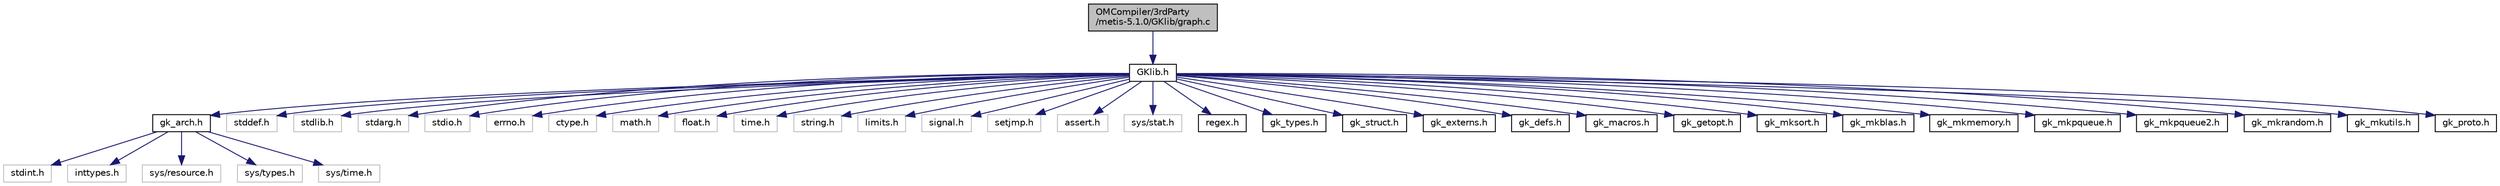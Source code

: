 digraph "OMCompiler/3rdParty/metis-5.1.0/GKlib/graph.c"
{
  edge [fontname="Helvetica",fontsize="10",labelfontname="Helvetica",labelfontsize="10"];
  node [fontname="Helvetica",fontsize="10",shape=record];
  Node0 [label="OMCompiler/3rdParty\l/metis-5.1.0/GKlib/graph.c",height=0.2,width=0.4,color="black", fillcolor="grey75", style="filled", fontcolor="black"];
  Node0 -> Node1 [color="midnightblue",fontsize="10",style="solid",fontname="Helvetica"];
  Node1 [label="GKlib.h",height=0.2,width=0.4,color="black", fillcolor="white", style="filled",URL="$d6/dbd/_g_klib_8h.html"];
  Node1 -> Node2 [color="midnightblue",fontsize="10",style="solid",fontname="Helvetica"];
  Node2 [label="gk_arch.h",height=0.2,width=0.4,color="black", fillcolor="white", style="filled",URL="$d8/daf/gk__arch_8h.html",tooltip="This file contains various architecture-specific declerations. "];
  Node2 -> Node3 [color="midnightblue",fontsize="10",style="solid",fontname="Helvetica"];
  Node3 [label="stdint.h",height=0.2,width=0.4,color="grey75", fillcolor="white", style="filled"];
  Node2 -> Node4 [color="midnightblue",fontsize="10",style="solid",fontname="Helvetica"];
  Node4 [label="inttypes.h",height=0.2,width=0.4,color="grey75", fillcolor="white", style="filled"];
  Node2 -> Node5 [color="midnightblue",fontsize="10",style="solid",fontname="Helvetica"];
  Node5 [label="sys/resource.h",height=0.2,width=0.4,color="grey75", fillcolor="white", style="filled"];
  Node2 -> Node6 [color="midnightblue",fontsize="10",style="solid",fontname="Helvetica"];
  Node6 [label="sys/types.h",height=0.2,width=0.4,color="grey75", fillcolor="white", style="filled"];
  Node2 -> Node7 [color="midnightblue",fontsize="10",style="solid",fontname="Helvetica"];
  Node7 [label="sys/time.h",height=0.2,width=0.4,color="grey75", fillcolor="white", style="filled"];
  Node1 -> Node8 [color="midnightblue",fontsize="10",style="solid",fontname="Helvetica"];
  Node8 [label="stddef.h",height=0.2,width=0.4,color="grey75", fillcolor="white", style="filled"];
  Node1 -> Node9 [color="midnightblue",fontsize="10",style="solid",fontname="Helvetica"];
  Node9 [label="stdlib.h",height=0.2,width=0.4,color="grey75", fillcolor="white", style="filled"];
  Node1 -> Node10 [color="midnightblue",fontsize="10",style="solid",fontname="Helvetica"];
  Node10 [label="stdarg.h",height=0.2,width=0.4,color="grey75", fillcolor="white", style="filled"];
  Node1 -> Node11 [color="midnightblue",fontsize="10",style="solid",fontname="Helvetica"];
  Node11 [label="stdio.h",height=0.2,width=0.4,color="grey75", fillcolor="white", style="filled"];
  Node1 -> Node12 [color="midnightblue",fontsize="10",style="solid",fontname="Helvetica"];
  Node12 [label="errno.h",height=0.2,width=0.4,color="grey75", fillcolor="white", style="filled"];
  Node1 -> Node13 [color="midnightblue",fontsize="10",style="solid",fontname="Helvetica"];
  Node13 [label="ctype.h",height=0.2,width=0.4,color="grey75", fillcolor="white", style="filled"];
  Node1 -> Node14 [color="midnightblue",fontsize="10",style="solid",fontname="Helvetica"];
  Node14 [label="math.h",height=0.2,width=0.4,color="grey75", fillcolor="white", style="filled"];
  Node1 -> Node15 [color="midnightblue",fontsize="10",style="solid",fontname="Helvetica"];
  Node15 [label="float.h",height=0.2,width=0.4,color="grey75", fillcolor="white", style="filled"];
  Node1 -> Node16 [color="midnightblue",fontsize="10",style="solid",fontname="Helvetica"];
  Node16 [label="time.h",height=0.2,width=0.4,color="grey75", fillcolor="white", style="filled"];
  Node1 -> Node17 [color="midnightblue",fontsize="10",style="solid",fontname="Helvetica"];
  Node17 [label="string.h",height=0.2,width=0.4,color="grey75", fillcolor="white", style="filled"];
  Node1 -> Node18 [color="midnightblue",fontsize="10",style="solid",fontname="Helvetica"];
  Node18 [label="limits.h",height=0.2,width=0.4,color="grey75", fillcolor="white", style="filled"];
  Node1 -> Node19 [color="midnightblue",fontsize="10",style="solid",fontname="Helvetica"];
  Node19 [label="signal.h",height=0.2,width=0.4,color="grey75", fillcolor="white", style="filled"];
  Node1 -> Node20 [color="midnightblue",fontsize="10",style="solid",fontname="Helvetica"];
  Node20 [label="setjmp.h",height=0.2,width=0.4,color="grey75", fillcolor="white", style="filled"];
  Node1 -> Node21 [color="midnightblue",fontsize="10",style="solid",fontname="Helvetica"];
  Node21 [label="assert.h",height=0.2,width=0.4,color="grey75", fillcolor="white", style="filled"];
  Node1 -> Node22 [color="midnightblue",fontsize="10",style="solid",fontname="Helvetica"];
  Node22 [label="sys/stat.h",height=0.2,width=0.4,color="grey75", fillcolor="white", style="filled"];
  Node1 -> Node23 [color="midnightblue",fontsize="10",style="solid",fontname="Helvetica"];
  Node23 [label="regex.h",height=0.2,width=0.4,color="black", fillcolor="white", style="filled",URL="$d1/d21/regex_8h.html"];
  Node1 -> Node24 [color="midnightblue",fontsize="10",style="solid",fontname="Helvetica"];
  Node24 [label="gk_types.h",height=0.2,width=0.4,color="black", fillcolor="white", style="filled",URL="$d8/daf/gk__types_8h.html",tooltip="This file contains basic scalar datatype used in GKlib. "];
  Node1 -> Node25 [color="midnightblue",fontsize="10",style="solid",fontname="Helvetica"];
  Node25 [label="gk_struct.h",height=0.2,width=0.4,color="black", fillcolor="white", style="filled",URL="$de/dbf/gk__struct_8h.html",tooltip="This file contains various datastructures used/provided by GKlib. "];
  Node1 -> Node26 [color="midnightblue",fontsize="10",style="solid",fontname="Helvetica"];
  Node26 [label="gk_externs.h",height=0.2,width=0.4,color="black", fillcolor="white", style="filled",URL="$dd/d3f/gk__externs_8h.html",tooltip="This file contains definitions of external variables created by GKlib. "];
  Node1 -> Node27 [color="midnightblue",fontsize="10",style="solid",fontname="Helvetica"];
  Node27 [label="gk_defs.h",height=0.2,width=0.4,color="black", fillcolor="white", style="filled",URL="$dd/d23/gk__defs_8h.html",tooltip="This file contains various constants definitions. "];
  Node1 -> Node28 [color="midnightblue",fontsize="10",style="solid",fontname="Helvetica"];
  Node28 [label="gk_macros.h",height=0.2,width=0.4,color="black", fillcolor="white", style="filled",URL="$dd/d9d/gk__macros_8h.html",tooltip="This file contains various macros. "];
  Node1 -> Node29 [color="midnightblue",fontsize="10",style="solid",fontname="Helvetica"];
  Node29 [label="gk_getopt.h",height=0.2,width=0.4,color="black", fillcolor="white", style="filled",URL="$d0/dbf/gk__getopt_8h.html",tooltip="This file contains GNU&#39;s externs/structs/prototypes. "];
  Node1 -> Node30 [color="midnightblue",fontsize="10",style="solid",fontname="Helvetica"];
  Node30 [label="gk_mksort.h",height=0.2,width=0.4,color="black", fillcolor="white", style="filled",URL="$d5/dd0/gk__mksort_8h.html",tooltip="Templates for the qsort routine. "];
  Node1 -> Node31 [color="midnightblue",fontsize="10",style="solid",fontname="Helvetica"];
  Node31 [label="gk_mkblas.h",height=0.2,width=0.4,color="black", fillcolor="white", style="filled",URL="$d2/dc3/gk__mkblas_8h.html",tooltip="Templates for BLAS-like routines. "];
  Node1 -> Node32 [color="midnightblue",fontsize="10",style="solid",fontname="Helvetica"];
  Node32 [label="gk_mkmemory.h",height=0.2,width=0.4,color="black", fillcolor="white", style="filled",URL="$dd/d30/gk__mkmemory_8h.html",tooltip="Templates for memory allocation routines. "];
  Node1 -> Node33 [color="midnightblue",fontsize="10",style="solid",fontname="Helvetica"];
  Node33 [label="gk_mkpqueue.h",height=0.2,width=0.4,color="black", fillcolor="white", style="filled",URL="$dd/db2/gk__mkpqueue_8h.html",tooltip="Templates for priority queues. "];
  Node1 -> Node34 [color="midnightblue",fontsize="10",style="solid",fontname="Helvetica"];
  Node34 [label="gk_mkpqueue2.h",height=0.2,width=0.4,color="black", fillcolor="white", style="filled",URL="$df/d96/gk__mkpqueue2_8h.html",tooltip="Templates for priority queues that do not utilize locators and as such they can use different types o..."];
  Node1 -> Node35 [color="midnightblue",fontsize="10",style="solid",fontname="Helvetica"];
  Node35 [label="gk_mkrandom.h",height=0.2,width=0.4,color="black", fillcolor="white", style="filled",URL="$d7/d30/gk__mkrandom_8h.html",tooltip="Templates for portable random number generation. "];
  Node1 -> Node36 [color="midnightblue",fontsize="10",style="solid",fontname="Helvetica"];
  Node36 [label="gk_mkutils.h",height=0.2,width=0.4,color="black", fillcolor="white", style="filled",URL="$de/dbb/gk__mkutils_8h.html",tooltip="Templates for various utility routines. "];
  Node1 -> Node37 [color="midnightblue",fontsize="10",style="solid",fontname="Helvetica"];
  Node37 [label="gk_proto.h",height=0.2,width=0.4,color="black", fillcolor="white", style="filled",URL="$d3/d5a/gk__proto_8h.html",tooltip="This file contains function prototypes. "];
}
